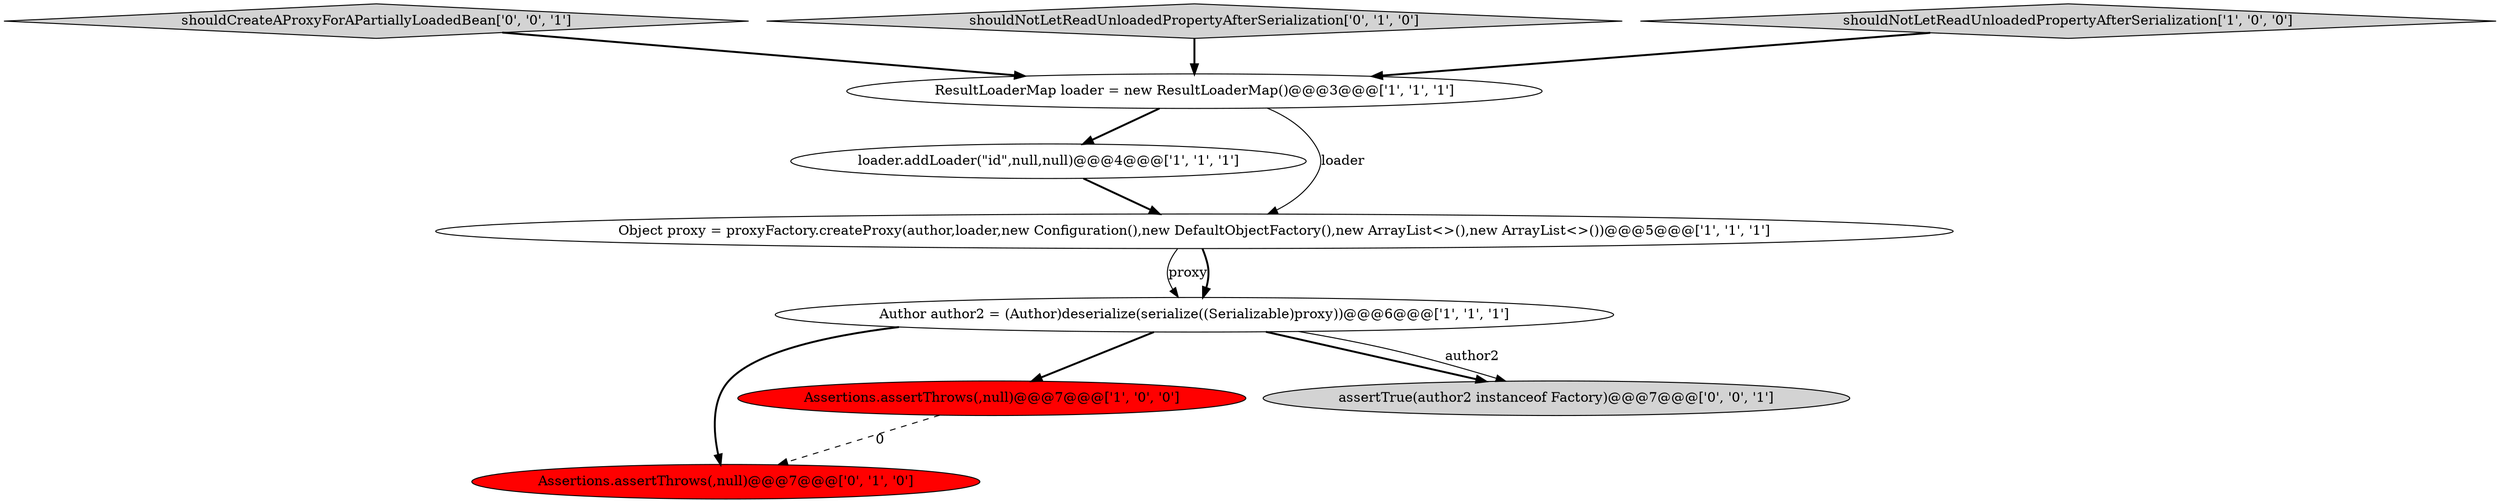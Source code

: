 digraph {
3 [style = filled, label = "ResultLoaderMap loader = new ResultLoaderMap()@@@3@@@['1', '1', '1']", fillcolor = white, shape = ellipse image = "AAA0AAABBB1BBB"];
7 [style = filled, label = "Assertions.assertThrows(,null)@@@7@@@['0', '1', '0']", fillcolor = red, shape = ellipse image = "AAA1AAABBB2BBB"];
8 [style = filled, label = "shouldCreateAProxyForAPartiallyLoadedBean['0', '0', '1']", fillcolor = lightgray, shape = diamond image = "AAA0AAABBB3BBB"];
4 [style = filled, label = "Assertions.assertThrows(,null)@@@7@@@['1', '0', '0']", fillcolor = red, shape = ellipse image = "AAA1AAABBB1BBB"];
1 [style = filled, label = "loader.addLoader(\"id\",null,null)@@@4@@@['1', '1', '1']", fillcolor = white, shape = ellipse image = "AAA0AAABBB1BBB"];
0 [style = filled, label = "Author author2 = (Author)deserialize(serialize((Serializable)proxy))@@@6@@@['1', '1', '1']", fillcolor = white, shape = ellipse image = "AAA0AAABBB1BBB"];
9 [style = filled, label = "assertTrue(author2 instanceof Factory)@@@7@@@['0', '0', '1']", fillcolor = lightgray, shape = ellipse image = "AAA0AAABBB3BBB"];
5 [style = filled, label = "Object proxy = proxyFactory.createProxy(author,loader,new Configuration(),new DefaultObjectFactory(),new ArrayList<>(),new ArrayList<>())@@@5@@@['1', '1', '1']", fillcolor = white, shape = ellipse image = "AAA0AAABBB1BBB"];
6 [style = filled, label = "shouldNotLetReadUnloadedPropertyAfterSerialization['0', '1', '0']", fillcolor = lightgray, shape = diamond image = "AAA0AAABBB2BBB"];
2 [style = filled, label = "shouldNotLetReadUnloadedPropertyAfterSerialization['1', '0', '0']", fillcolor = lightgray, shape = diamond image = "AAA0AAABBB1BBB"];
1->5 [style = bold, label=""];
6->3 [style = bold, label=""];
0->9 [style = bold, label=""];
5->0 [style = solid, label="proxy"];
0->9 [style = solid, label="author2"];
8->3 [style = bold, label=""];
5->0 [style = bold, label=""];
3->1 [style = bold, label=""];
0->4 [style = bold, label=""];
4->7 [style = dashed, label="0"];
3->5 [style = solid, label="loader"];
2->3 [style = bold, label=""];
0->7 [style = bold, label=""];
}
